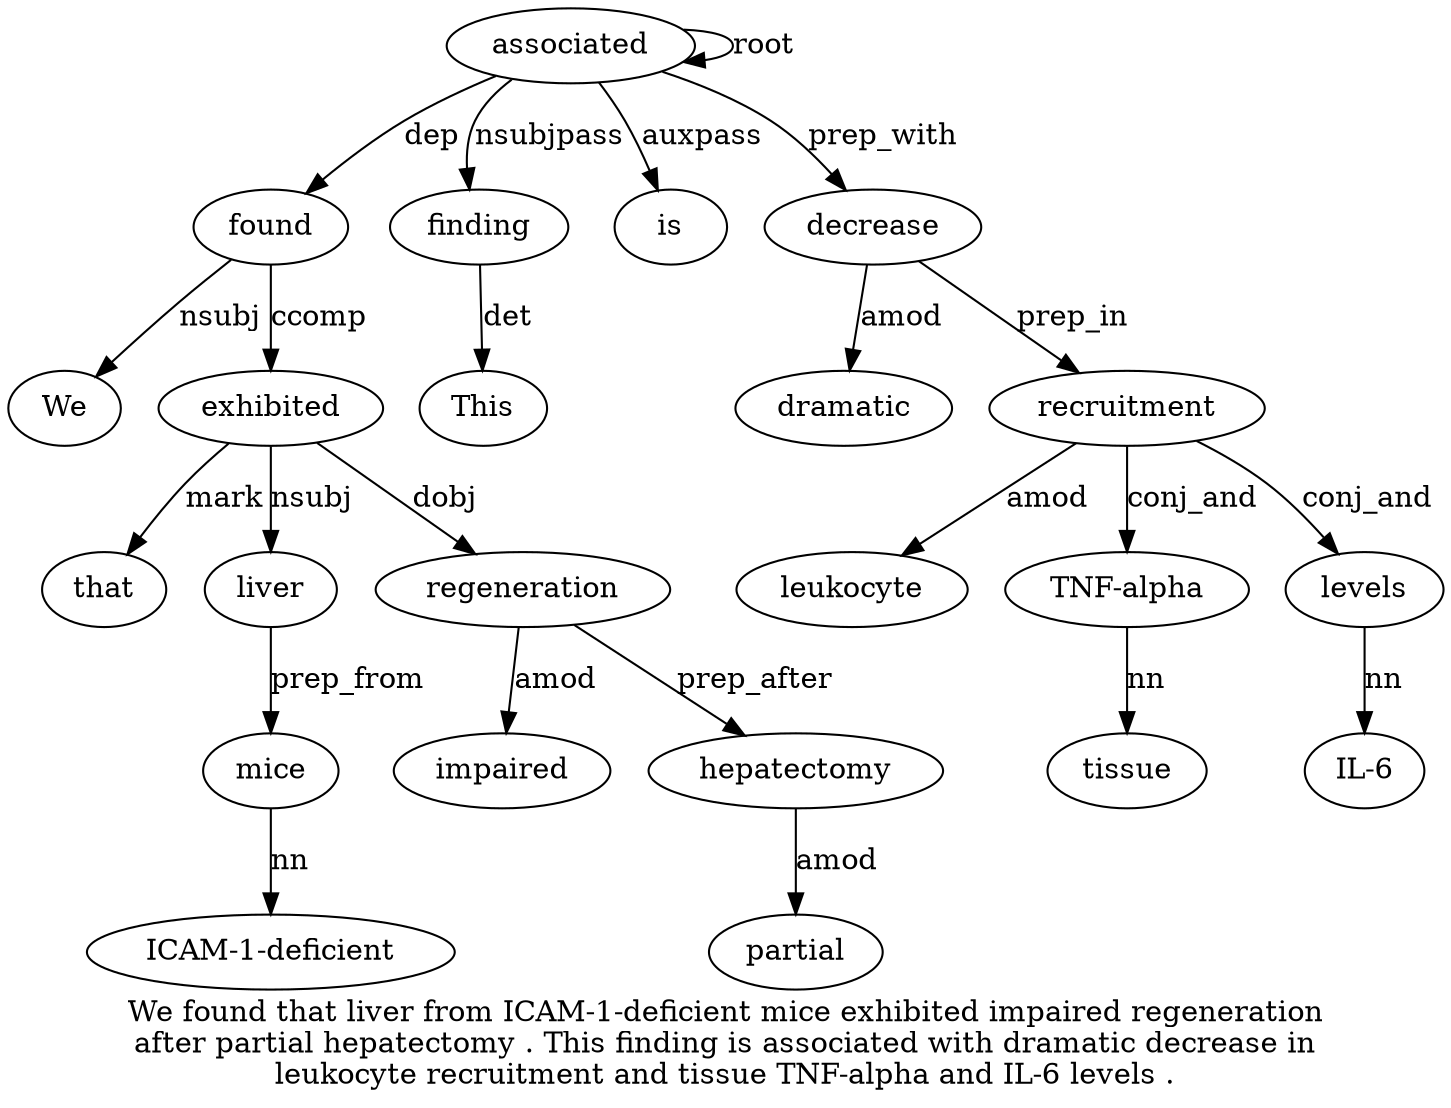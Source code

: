 digraph "We found that liver from ICAM-1-deficient mice exhibited impaired regeneration after partial hepatectomy . This finding is associated with dramatic decrease in leukocyte recruitment and tissue TNF-alpha and IL-6 levels ." {
label="We found that liver from ICAM-1-deficient mice exhibited impaired regeneration
after partial hepatectomy . This finding is associated with dramatic decrease in
leukocyte recruitment and tissue TNF-alpha and IL-6 levels .";
found2 [style=filled, fillcolor=white, label=found];
We1 [style=filled, fillcolor=white, label=We];
found2 -> We1  [label=nsubj];
associated18 [style=filled, fillcolor=white, label=associated];
associated18 -> found2  [label=dep];
exhibited8 [style=filled, fillcolor=white, label=exhibited];
that3 [style=filled, fillcolor=white, label=that];
exhibited8 -> that3  [label=mark];
liver4 [style=filled, fillcolor=white, label=liver];
exhibited8 -> liver4  [label=nsubj];
mice7 [style=filled, fillcolor=white, label=mice];
"ICAM-1-deficient6" [style=filled, fillcolor=white, label="ICAM-1-deficient"];
mice7 -> "ICAM-1-deficient6"  [label=nn];
liver4 -> mice7  [label=prep_from];
found2 -> exhibited8  [label=ccomp];
regeneration10 [style=filled, fillcolor=white, label=regeneration];
impaired9 [style=filled, fillcolor=white, label=impaired];
regeneration10 -> impaired9  [label=amod];
exhibited8 -> regeneration10  [label=dobj];
hepatectomy13 [style=filled, fillcolor=white, label=hepatectomy];
partial12 [style=filled, fillcolor=white, label=partial];
hepatectomy13 -> partial12  [label=amod];
regeneration10 -> hepatectomy13  [label=prep_after];
finding16 [style=filled, fillcolor=white, label=finding];
This15 [style=filled, fillcolor=white, label=This];
finding16 -> This15  [label=det];
associated18 -> finding16  [label=nsubjpass];
is17 [style=filled, fillcolor=white, label=is];
associated18 -> is17  [label=auxpass];
associated18 -> associated18  [label=root];
decrease21 [style=filled, fillcolor=white, label=decrease];
dramatic20 [style=filled, fillcolor=white, label=dramatic];
decrease21 -> dramatic20  [label=amod];
associated18 -> decrease21  [label=prep_with];
recruitment24 [style=filled, fillcolor=white, label=recruitment];
leukocyte23 [style=filled, fillcolor=white, label=leukocyte];
recruitment24 -> leukocyte23  [label=amod];
decrease21 -> recruitment24  [label=prep_in];
"TNF-alpha27" [style=filled, fillcolor=white, label="TNF-alpha"];
tissue26 [style=filled, fillcolor=white, label=tissue];
"TNF-alpha27" -> tissue26  [label=nn];
recruitment24 -> "TNF-alpha27"  [label=conj_and];
levels30 [style=filled, fillcolor=white, label=levels];
"IL-629" [style=filled, fillcolor=white, label="IL-6"];
levels30 -> "IL-629"  [label=nn];
recruitment24 -> levels30  [label=conj_and];
}
